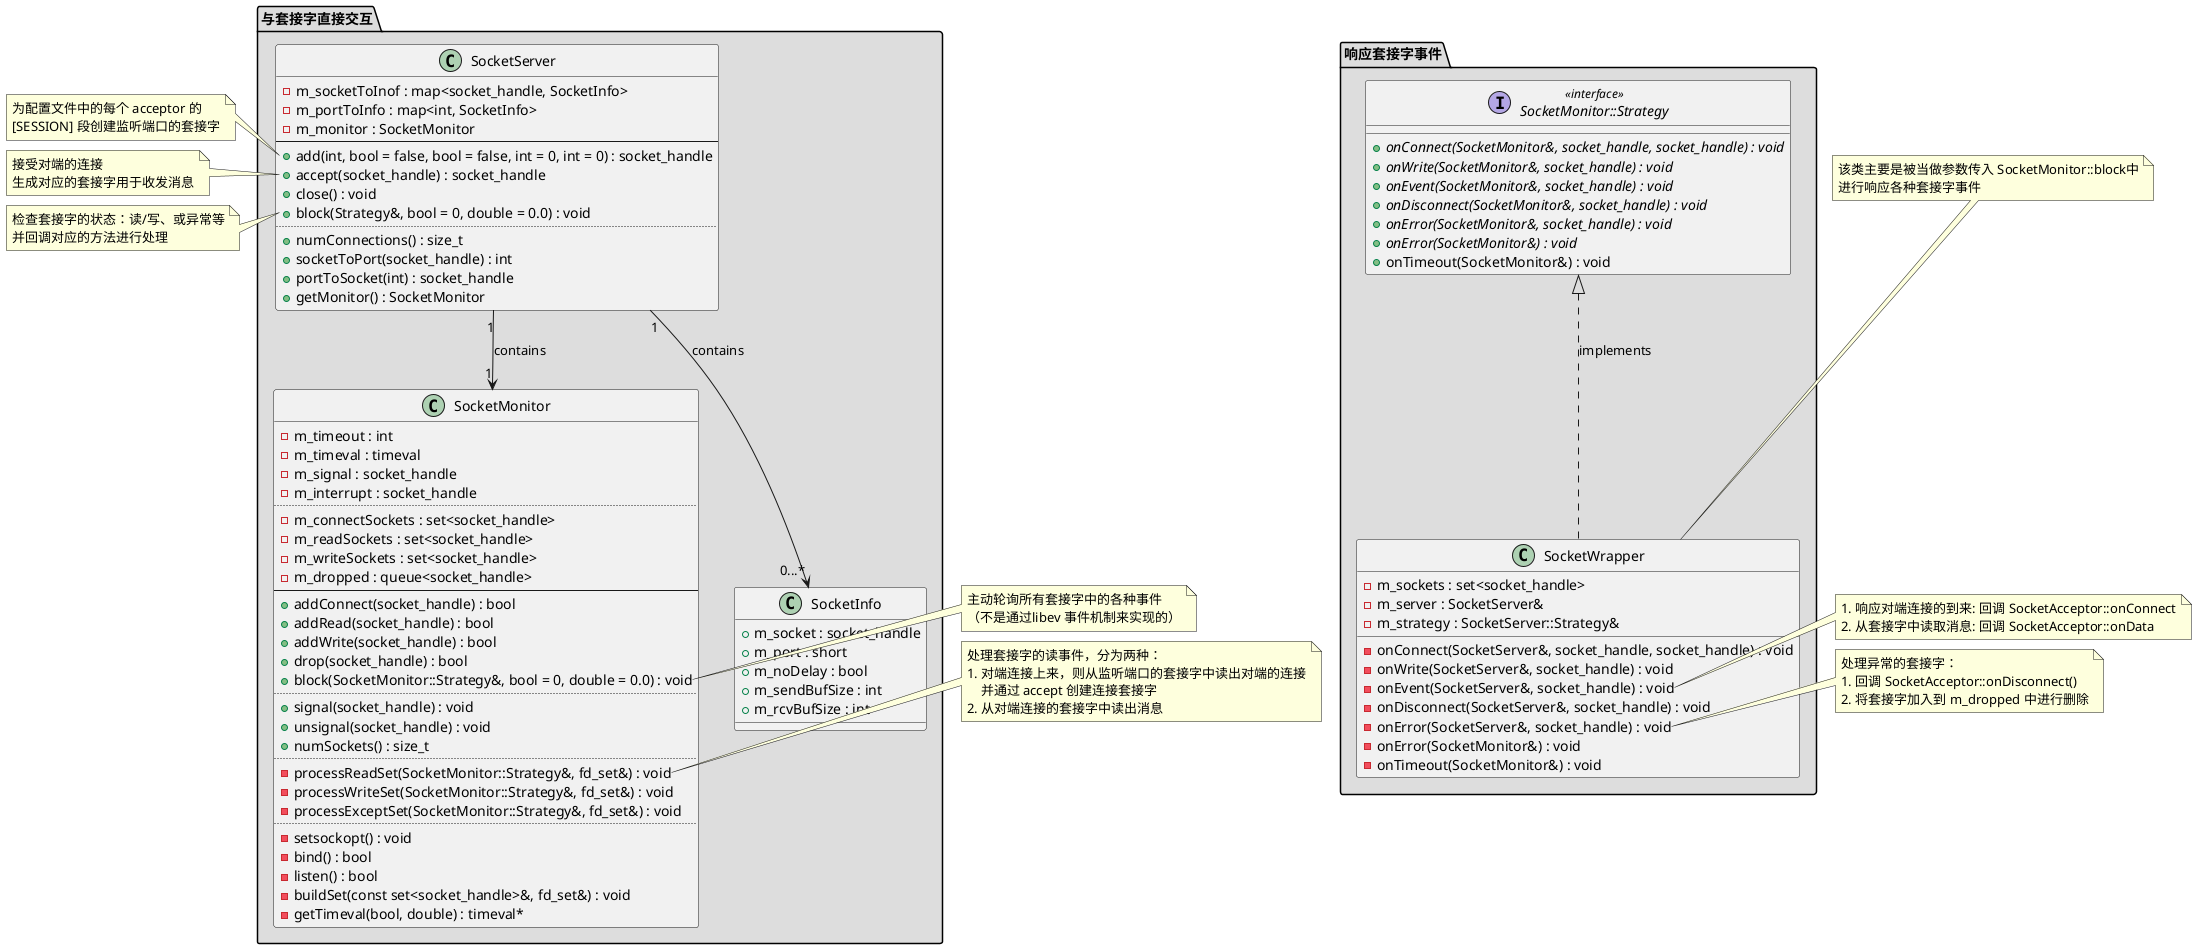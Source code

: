 @startuml quickfix_session_socket_classmap
package "与套接字直接交互" #DDDDDD {
' 监听端口和接受连接上来的套接字
class SocketServer
{
    ' 成员变量
    - m_socketToInof : map<socket_handle, SocketInfo>
    - m_portToInfo : map<int, SocketInfo>
    - m_monitor : SocketMonitor
    --
    ' 成员函数
    + add(int, bool = false, bool = false, int = 0, int = 0) : socket_handle
    + accept(socket_handle) : socket_handle
    + close() : void
    + block(Strategy&, bool = 0, double = 0.0) : void
    ..
    + numConnections() : size_t
    + socketToPort(socket_handle) : int
    + portToSocket(int) : socket_handle
    + getMonitor() : SocketMonitor
}

' 成功监听端口的套接字的信息
class SocketInfo
{
    ' 成员变量
    + m_socket : socket_handle
    + m_port : short
    + m_noDelay : bool
    + m_sendBufSize : int
    + m_rcvBufSize : int
}

' 监听套接字上的各种事件：读写、连接、断连、超时、发生错误
class SocketMonitor
{
    ' 成员变量
    - m_timeout : int
    - m_timeval : timeval
    - m_signal : socket_handle
    - m_interrupt : socket_handle
    ..
    - m_connectSockets : set<socket_handle>
    - m_readSockets : set<socket_handle>
    - m_writeSockets : set<socket_handle>
    - m_dropped : queue<socket_handle>
    --
    ' 成员函数
    + addConnect(socket_handle) : bool
    + addRead(socket_handle) : bool
    + addWrite(socket_handle) : bool
    + drop(socket_handle) : bool
    + block(SocketMonitor::Strategy&, bool = 0, double = 0.0) : void
    ..
    + signal(socket_handle) : void
    + unsignal(socket_handle) : void
    + numSockets() : size_t
    ..
    - processReadSet(SocketMonitor::Strategy&, fd_set&) : void
    - processWriteSet(SocketMonitor::Strategy&, fd_set&) : void
    - processExceptSet(SocketMonitor::Strategy&, fd_set&) : void
    ..
    - setsockopt() : void
    - bind() : bool
    - listen() : bool
    - buildSet(const set<socket_handle>&, fd_set&) : void
    - getTimeval(bool, double) : timeval*
}
}
' end package

package "响应套接字事件" #DDDDDD {
' 监听端口和接受连接上来的套接字
' 定义响应套接字各种事件（读写、连接、断连、超时、发生错误）的接口
'   为什么要定义两个 Strategy 接口（在SocketServer下也有一个一模一样的接口）？
interface SocketMonitor::Strategy <<interface>>
{
    ' 成员函数
    {abstract}+ onConnect(SocketMonitor&, socket_handle, socket_handle) : void
    {abstract}+ onWrite(SocketMonitor&, socket_handle) : void
    {abstract}+ onEvent(SocketMonitor&, socket_handle) : void
    {abstract}+ onDisconnect(SocketMonitor&, socket_handle) : void
    {abstract}+ onError(SocketMonitor&, socket_handle) : void
    {abstract}+ onError(SocketMonitor&) : void
    + onTimeout(SocketMonitor&) : void
}

' 处理来自 SocketMonito 的事件
class SocketWrapper
{
    ' 成员变量
    - m_sockets : set<socket_handle>
    - m_server : SocketServer&
    - m_strategy : SocketServer::Strategy&
    ' 成员函数
    - onConnect(SocketServer&, socket_handle, socket_handle) : void
    - onWrite(SocketServer&, socket_handle) : void
    - onEvent(SocketServer&, socket_handle) : void
    - onDisconnect(SocketServer&, socket_handle) : void
    - onError(SocketServer&, socket_handle) : void
    - onError(SocketMonitor&) : void
    - onTimeout(SocketMonitor&) : void
}
}

''''''''''''''''''''''''''''''''''''''''''''''''''''''''''''
' 以下是注释

note left of SocketServer::add
为配置文件中的每个 acceptor 的
[SESSION] 段创建监听端口的套接字
end note

note left of SocketServer::accept
接受对端的连接
生成对应的套接字用于收发消息
end note

note left of SocketServer::block
检查套接字的状态：读/写、或异常等
并回调对应的方法进行处理
end note

note left of SocketMonitor::block
主动轮询所有套接字中的各种事件
（不是通过libev 事件机制来实现的）
end note

note left of SocketMonitor::processReadSet
处理套接字的读事件，分为两种：
1. 对端连接上来，则从监听端口的套接字中读出对端的连接
    并通过 accept 创建连接套接字
2. 从对端连接的套接字中读出消息
end note

note top of SocketWrapper
该类主要是被当做参数传入 SocketMonitor::block中
进行响应各种套接字事件
end note

note right of SocketWrapper::onEven
1. 响应对端连接的到来: 回调 SocketAcceptor::onConnect
2. 从套接字中读取消息: 回调 SocketAcceptor::onData
end note

note right of SocketWrapper::"onError(SocketServer&, socket_handle)"
处理异常的套接字：
1. 回调 SocketAcceptor::onDisconnect()
2. 将套接字加入到 m_dropped 中进行删除
end note

''''''''''''''''''''''''''''''''''''''''''''''''''''''''''''
' 以下是类关系的定义

SocketServer "1" --> "0...*" SocketInfo : contains
SocketServer "1" --> "1" SocketMonitor : contains

SocketMonitor::Strategy <|.. SocketWrapper : implements
@enduml